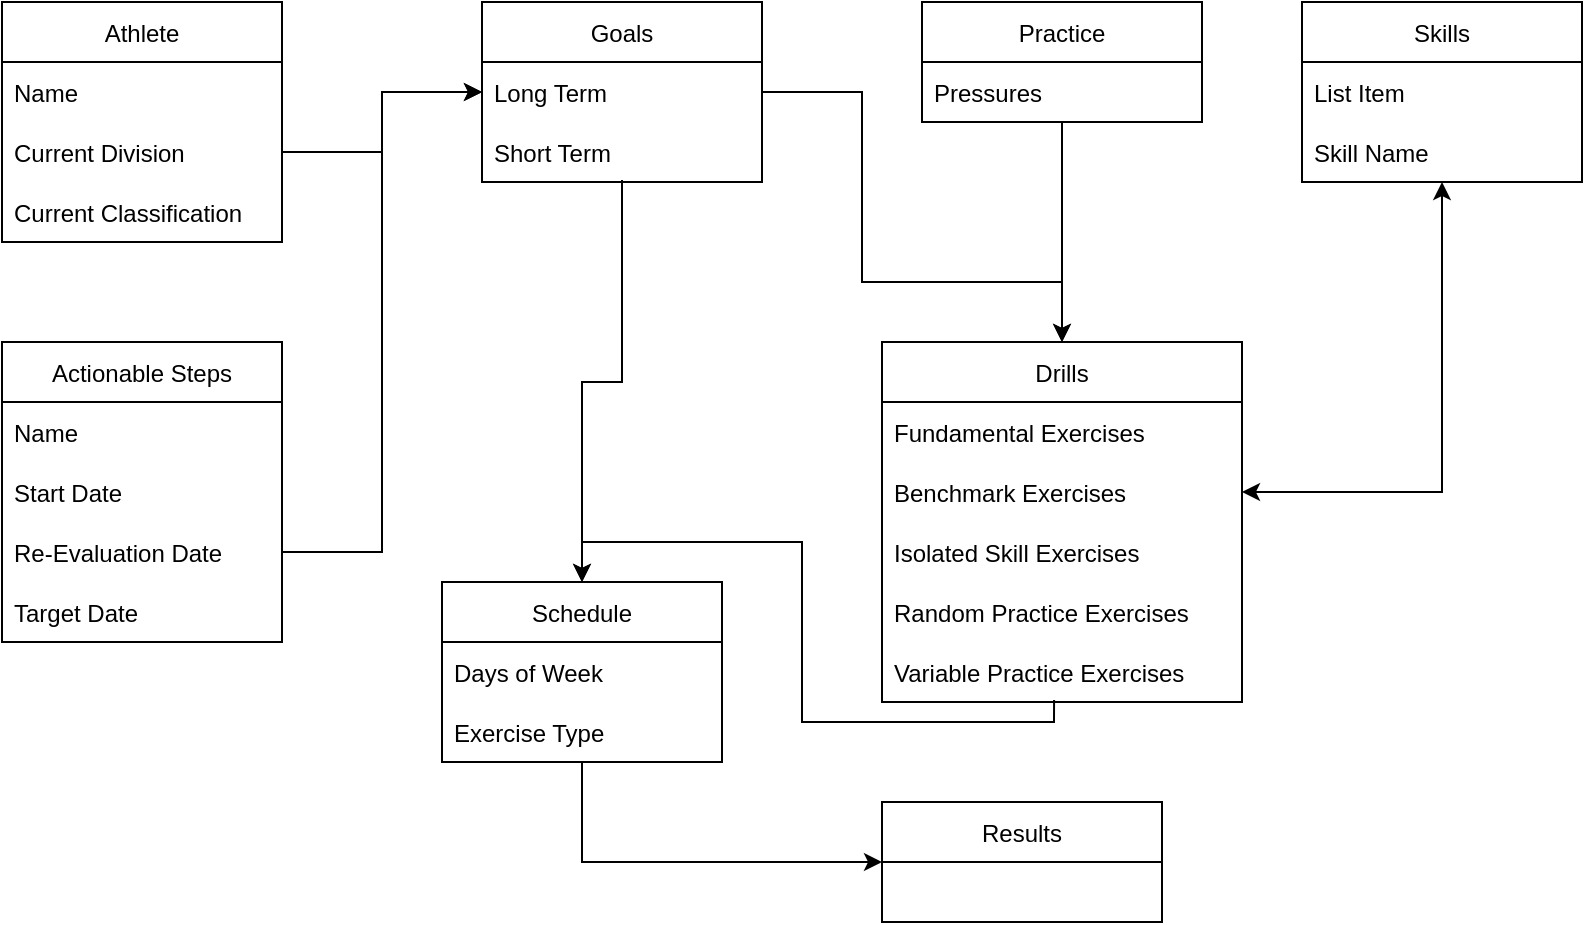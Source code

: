 <mxfile version="16.5.1" type="device"><diagram id="C5RBs43oDa-KdzZeNtuy" name="Page-1"><mxGraphModel dx="1422" dy="899" grid="1" gridSize="10" guides="1" tooltips="1" connect="1" arrows="1" fold="1" page="1" pageScale="1" pageWidth="1169" pageHeight="827" math="0" shadow="0"><root><mxCell id="WIyWlLk6GJQsqaUBKTNV-0"/><mxCell id="WIyWlLk6GJQsqaUBKTNV-1" parent="WIyWlLk6GJQsqaUBKTNV-0"/><mxCell id="AYAUsgQj3wZXq3I4UBav-0" value="Goals" style="swimlane;fontStyle=0;childLayout=stackLayout;horizontal=1;startSize=30;horizontalStack=0;resizeParent=1;resizeParentMax=0;resizeLast=0;collapsible=1;marginBottom=0;" parent="WIyWlLk6GJQsqaUBKTNV-1" vertex="1"><mxGeometry x="480" y="150" width="140" height="90" as="geometry"/></mxCell><mxCell id="AYAUsgQj3wZXq3I4UBav-1" value="Long Term" style="text;strokeColor=none;fillColor=none;align=left;verticalAlign=middle;spacingLeft=4;spacingRight=4;overflow=hidden;points=[[0,0.5],[1,0.5]];portConstraint=eastwest;rotatable=0;" parent="AYAUsgQj3wZXq3I4UBav-0" vertex="1"><mxGeometry y="30" width="140" height="30" as="geometry"/></mxCell><mxCell id="AYAUsgQj3wZXq3I4UBav-2" value="Short Term" style="text;strokeColor=none;fillColor=none;align=left;verticalAlign=middle;spacingLeft=4;spacingRight=4;overflow=hidden;points=[[0,0.5],[1,0.5]];portConstraint=eastwest;rotatable=0;" parent="AYAUsgQj3wZXq3I4UBav-0" vertex="1"><mxGeometry y="60" width="140" height="30" as="geometry"/></mxCell><mxCell id="AYAUsgQj3wZXq3I4UBav-4" value="Athlete" style="swimlane;fontStyle=0;childLayout=stackLayout;horizontal=1;startSize=30;horizontalStack=0;resizeParent=1;resizeParentMax=0;resizeLast=0;collapsible=1;marginBottom=0;" parent="WIyWlLk6GJQsqaUBKTNV-1" vertex="1"><mxGeometry x="240" y="150" width="140" height="120" as="geometry"/></mxCell><mxCell id="AYAUsgQj3wZXq3I4UBav-5" value="Name" style="text;strokeColor=none;fillColor=none;align=left;verticalAlign=middle;spacingLeft=4;spacingRight=4;overflow=hidden;points=[[0,0.5],[1,0.5]];portConstraint=eastwest;rotatable=0;" parent="AYAUsgQj3wZXq3I4UBav-4" vertex="1"><mxGeometry y="30" width="140" height="30" as="geometry"/></mxCell><mxCell id="AYAUsgQj3wZXq3I4UBav-7" value="Current Division" style="text;strokeColor=none;fillColor=none;align=left;verticalAlign=middle;spacingLeft=4;spacingRight=4;overflow=hidden;points=[[0,0.5],[1,0.5]];portConstraint=eastwest;rotatable=0;" parent="AYAUsgQj3wZXq3I4UBav-4" vertex="1"><mxGeometry y="60" width="140" height="30" as="geometry"/></mxCell><mxCell id="AYAUsgQj3wZXq3I4UBav-6" value="Current Classification" style="text;strokeColor=none;fillColor=none;align=left;verticalAlign=middle;spacingLeft=4;spacingRight=4;overflow=hidden;points=[[0,0.5],[1,0.5]];portConstraint=eastwest;rotatable=0;" parent="AYAUsgQj3wZXq3I4UBav-4" vertex="1"><mxGeometry y="90" width="140" height="30" as="geometry"/></mxCell><mxCell id="AYAUsgQj3wZXq3I4UBav-8" value="" style="endArrow=classic;html=1;rounded=0;entryX=0;entryY=0.5;entryDx=0;entryDy=0;exitX=1;exitY=0.5;exitDx=0;exitDy=0;edgeStyle=orthogonalEdgeStyle;" parent="WIyWlLk6GJQsqaUBKTNV-1" source="AYAUsgQj3wZXq3I4UBav-7" target="AYAUsgQj3wZXq3I4UBav-1" edge="1"><mxGeometry width="50" height="50" relative="1" as="geometry"><mxPoint x="410" y="240" as="sourcePoint"/><mxPoint x="590" y="310" as="targetPoint"/></mxGeometry></mxCell><mxCell id="AYAUsgQj3wZXq3I4UBav-9" value="Actionable Steps" style="swimlane;fontStyle=0;childLayout=stackLayout;horizontal=1;startSize=30;horizontalStack=0;resizeParent=1;resizeParentMax=0;resizeLast=0;collapsible=1;marginBottom=0;" parent="WIyWlLk6GJQsqaUBKTNV-1" vertex="1"><mxGeometry x="240" y="320" width="140" height="150" as="geometry"/></mxCell><mxCell id="AYAUsgQj3wZXq3I4UBav-44" value="Name" style="text;strokeColor=none;fillColor=none;align=left;verticalAlign=middle;spacingLeft=4;spacingRight=4;overflow=hidden;points=[[0,0.5],[1,0.5]];portConstraint=eastwest;rotatable=0;" parent="AYAUsgQj3wZXq3I4UBav-9" vertex="1"><mxGeometry y="30" width="140" height="30" as="geometry"/></mxCell><mxCell id="AYAUsgQj3wZXq3I4UBav-43" value="Start Date" style="text;strokeColor=none;fillColor=none;align=left;verticalAlign=middle;spacingLeft=4;spacingRight=4;overflow=hidden;points=[[0,0.5],[1,0.5]];portConstraint=eastwest;rotatable=0;" parent="AYAUsgQj3wZXq3I4UBav-9" vertex="1"><mxGeometry y="60" width="140" height="30" as="geometry"/></mxCell><mxCell id="AYAUsgQj3wZXq3I4UBav-11" value="Re-Evaluation Date" style="text;strokeColor=none;fillColor=none;align=left;verticalAlign=middle;spacingLeft=4;spacingRight=4;overflow=hidden;points=[[0,0.5],[1,0.5]];portConstraint=eastwest;rotatable=0;" parent="AYAUsgQj3wZXq3I4UBav-9" vertex="1"><mxGeometry y="90" width="140" height="30" as="geometry"/></mxCell><mxCell id="AYAUsgQj3wZXq3I4UBav-12" value="Target Date" style="text;strokeColor=none;fillColor=none;align=left;verticalAlign=middle;spacingLeft=4;spacingRight=4;overflow=hidden;points=[[0,0.5],[1,0.5]];portConstraint=eastwest;rotatable=0;" parent="AYAUsgQj3wZXq3I4UBav-9" vertex="1"><mxGeometry y="120" width="140" height="30" as="geometry"/></mxCell><mxCell id="AYAUsgQj3wZXq3I4UBav-13" value="" style="endArrow=classic;html=1;rounded=0;exitX=1;exitY=0.5;exitDx=0;exitDy=0;entryX=0;entryY=0.5;entryDx=0;entryDy=0;edgeStyle=orthogonalEdgeStyle;" parent="WIyWlLk6GJQsqaUBKTNV-1" source="AYAUsgQj3wZXq3I4UBav-11" target="AYAUsgQj3wZXq3I4UBav-1" edge="1"><mxGeometry width="50" height="50" relative="1" as="geometry"><mxPoint x="540" y="360" as="sourcePoint"/><mxPoint x="590" y="310" as="targetPoint"/></mxGeometry></mxCell><mxCell id="AYAUsgQj3wZXq3I4UBav-26" value="" style="edgeStyle=orthogonalEdgeStyle;rounded=0;orthogonalLoop=1;jettySize=auto;html=1;entryX=0.5;entryY=0;entryDx=0;entryDy=0;" parent="WIyWlLk6GJQsqaUBKTNV-1" source="AYAUsgQj3wZXq3I4UBav-14" target="AYAUsgQj3wZXq3I4UBav-18" edge="1"><mxGeometry relative="1" as="geometry"/></mxCell><mxCell id="AYAUsgQj3wZXq3I4UBav-14" value="Practice" style="swimlane;fontStyle=0;childLayout=stackLayout;horizontal=1;startSize=30;horizontalStack=0;resizeParent=1;resizeParentMax=0;resizeLast=0;collapsible=1;marginBottom=0;" parent="WIyWlLk6GJQsqaUBKTNV-1" vertex="1"><mxGeometry x="700" y="150" width="140" height="60" as="geometry"/></mxCell><mxCell id="AYAUsgQj3wZXq3I4UBav-15" value="Pressures" style="text;strokeColor=none;fillColor=none;align=left;verticalAlign=middle;spacingLeft=4;spacingRight=4;overflow=hidden;points=[[0,0.5],[1,0.5]];portConstraint=eastwest;rotatable=0;" parent="AYAUsgQj3wZXq3I4UBav-14" vertex="1"><mxGeometry y="30" width="140" height="30" as="geometry"/></mxCell><mxCell id="AYAUsgQj3wZXq3I4UBav-18" value="Drills" style="swimlane;fontStyle=0;childLayout=stackLayout;horizontal=1;startSize=30;horizontalStack=0;resizeParent=1;resizeParentMax=0;resizeLast=0;collapsible=1;marginBottom=0;" parent="WIyWlLk6GJQsqaUBKTNV-1" vertex="1"><mxGeometry x="680" y="320" width="180" height="180" as="geometry"/></mxCell><mxCell id="AYAUsgQj3wZXq3I4UBav-19" value="Fundamental Exercises" style="text;strokeColor=none;fillColor=none;align=left;verticalAlign=middle;spacingLeft=4;spacingRight=4;overflow=hidden;points=[[0,0.5],[1,0.5]];portConstraint=eastwest;rotatable=0;" parent="AYAUsgQj3wZXq3I4UBav-18" vertex="1"><mxGeometry y="30" width="180" height="30" as="geometry"/></mxCell><mxCell id="AYAUsgQj3wZXq3I4UBav-20" value="Benchmark Exercises" style="text;strokeColor=none;fillColor=none;align=left;verticalAlign=middle;spacingLeft=4;spacingRight=4;overflow=hidden;points=[[0,0.5],[1,0.5]];portConstraint=eastwest;rotatable=0;" parent="AYAUsgQj3wZXq3I4UBav-18" vertex="1"><mxGeometry y="60" width="180" height="30" as="geometry"/></mxCell><mxCell id="AYAUsgQj3wZXq3I4UBav-22" value="Isolated Skill Exercises" style="text;strokeColor=none;fillColor=none;align=left;verticalAlign=middle;spacingLeft=4;spacingRight=4;overflow=hidden;points=[[0,0.5],[1,0.5]];portConstraint=eastwest;rotatable=0;" parent="AYAUsgQj3wZXq3I4UBav-18" vertex="1"><mxGeometry y="90" width="180" height="30" as="geometry"/></mxCell><mxCell id="AYAUsgQj3wZXq3I4UBav-23" value="Random Practice Exercises" style="text;strokeColor=none;fillColor=none;align=left;verticalAlign=middle;spacingLeft=4;spacingRight=4;overflow=hidden;points=[[0,0.5],[1,0.5]];portConstraint=eastwest;rotatable=0;" parent="AYAUsgQj3wZXq3I4UBav-18" vertex="1"><mxGeometry y="120" width="180" height="30" as="geometry"/></mxCell><mxCell id="AYAUsgQj3wZXq3I4UBav-21" value="Variable Practice Exercises" style="text;strokeColor=none;fillColor=none;align=left;verticalAlign=middle;spacingLeft=4;spacingRight=4;overflow=hidden;points=[[0,0.5],[1,0.5]];portConstraint=eastwest;rotatable=0;" parent="AYAUsgQj3wZXq3I4UBav-18" vertex="1"><mxGeometry y="150" width="180" height="30" as="geometry"/></mxCell><mxCell id="AYAUsgQj3wZXq3I4UBav-25" value="" style="edgeStyle=orthogonalEdgeStyle;rounded=0;orthogonalLoop=1;jettySize=auto;html=1;entryX=0.5;entryY=0;entryDx=0;entryDy=0;" parent="WIyWlLk6GJQsqaUBKTNV-1" source="AYAUsgQj3wZXq3I4UBav-1" target="AYAUsgQj3wZXq3I4UBav-18" edge="1"><mxGeometry relative="1" as="geometry"><mxPoint x="640" y="340" as="targetPoint"/><Array as="points"><mxPoint x="670" y="195"/><mxPoint x="670" y="290"/><mxPoint x="770" y="290"/></Array></mxGeometry></mxCell><mxCell id="AYAUsgQj3wZXq3I4UBav-27" value="Skills" style="swimlane;fontStyle=0;childLayout=stackLayout;horizontal=1;startSize=30;horizontalStack=0;resizeParent=1;resizeParentMax=0;resizeLast=0;collapsible=1;marginBottom=0;" parent="WIyWlLk6GJQsqaUBKTNV-1" vertex="1"><mxGeometry x="890" y="150" width="140" height="90" as="geometry"/></mxCell><mxCell id="AYAUsgQj3wZXq3I4UBav-34" value="List Item" style="text;strokeColor=none;fillColor=none;align=left;verticalAlign=middle;spacingLeft=4;spacingRight=4;overflow=hidden;points=[[0,0.5],[1,0.5]];portConstraint=eastwest;rotatable=0;" parent="AYAUsgQj3wZXq3I4UBav-27" vertex="1"><mxGeometry y="30" width="140" height="30" as="geometry"/></mxCell><mxCell id="AYAUsgQj3wZXq3I4UBav-33" value="Skill Name" style="text;strokeColor=none;fillColor=none;align=left;verticalAlign=middle;spacingLeft=4;spacingRight=4;overflow=hidden;points=[[0,0.5],[1,0.5]];portConstraint=eastwest;rotatable=0;" parent="AYAUsgQj3wZXq3I4UBav-27" vertex="1"><mxGeometry y="60" width="140" height="30" as="geometry"/></mxCell><mxCell id="AYAUsgQj3wZXq3I4UBav-32" value="" style="endArrow=classic;startArrow=classic;html=1;rounded=0;entryX=0.5;entryY=1;entryDx=0;entryDy=0;exitX=1;exitY=0.5;exitDx=0;exitDy=0;edgeStyle=orthogonalEdgeStyle;" parent="WIyWlLk6GJQsqaUBKTNV-1" source="AYAUsgQj3wZXq3I4UBav-20" target="AYAUsgQj3wZXq3I4UBav-27" edge="1"><mxGeometry width="50" height="50" relative="1" as="geometry"><mxPoint x="540" y="360" as="sourcePoint"/><mxPoint x="590" y="310" as="targetPoint"/></mxGeometry></mxCell><mxCell id="AYAUsgQj3wZXq3I4UBav-35" value="Schedule" style="swimlane;fontStyle=0;childLayout=stackLayout;horizontal=1;startSize=30;horizontalStack=0;resizeParent=1;resizeParentMax=0;resizeLast=0;collapsible=1;marginBottom=0;" parent="WIyWlLk6GJQsqaUBKTNV-1" vertex="1"><mxGeometry x="460" y="440" width="140" height="90" as="geometry"/></mxCell><mxCell id="AYAUsgQj3wZXq3I4UBav-51" value="Days of Week" style="text;strokeColor=none;fillColor=none;align=left;verticalAlign=middle;spacingLeft=4;spacingRight=4;overflow=hidden;points=[[0,0.5],[1,0.5]];portConstraint=eastwest;rotatable=0;" parent="AYAUsgQj3wZXq3I4UBav-35" vertex="1"><mxGeometry y="30" width="140" height="30" as="geometry"/></mxCell><mxCell id="AYAUsgQj3wZXq3I4UBav-52" value="Exercise Type" style="text;strokeColor=none;fillColor=none;align=left;verticalAlign=middle;spacingLeft=4;spacingRight=4;overflow=hidden;points=[[0,0.5],[1,0.5]];portConstraint=eastwest;rotatable=0;" parent="AYAUsgQj3wZXq3I4UBav-35" vertex="1"><mxGeometry y="60" width="140" height="30" as="geometry"/></mxCell><mxCell id="AYAUsgQj3wZXq3I4UBav-41" value="" style="endArrow=classic;html=1;rounded=0;exitX=0.5;exitY=0.967;exitDx=0;exitDy=0;exitPerimeter=0;entryX=0.5;entryY=0;entryDx=0;entryDy=0;edgeStyle=orthogonalEdgeStyle;" parent="WIyWlLk6GJQsqaUBKTNV-1" source="AYAUsgQj3wZXq3I4UBav-2" target="AYAUsgQj3wZXq3I4UBav-35" edge="1"><mxGeometry width="50" height="50" relative="1" as="geometry"><mxPoint x="540" y="360" as="sourcePoint"/><mxPoint x="590" y="310" as="targetPoint"/></mxGeometry></mxCell><mxCell id="AYAUsgQj3wZXq3I4UBav-42" value="" style="endArrow=classic;html=1;rounded=0;exitX=0.478;exitY=0.967;exitDx=0;exitDy=0;exitPerimeter=0;edgeStyle=orthogonalEdgeStyle;entryX=0.5;entryY=0;entryDx=0;entryDy=0;" parent="WIyWlLk6GJQsqaUBKTNV-1" source="AYAUsgQj3wZXq3I4UBav-21" target="AYAUsgQj3wZXq3I4UBav-35" edge="1"><mxGeometry width="50" height="50" relative="1" as="geometry"><mxPoint x="540" y="360" as="sourcePoint"/><mxPoint x="510" y="640" as="targetPoint"/><Array as="points"><mxPoint x="766" y="510"/><mxPoint x="640" y="510"/><mxPoint x="640" y="420"/><mxPoint x="530" y="420"/></Array></mxGeometry></mxCell><mxCell id="AYAUsgQj3wZXq3I4UBav-45" value="Results" style="swimlane;fontStyle=0;childLayout=stackLayout;horizontal=1;startSize=30;horizontalStack=0;resizeParent=1;resizeParentMax=0;resizeLast=0;collapsible=1;marginBottom=0;" parent="WIyWlLk6GJQsqaUBKTNV-1" vertex="1"><mxGeometry x="680" y="550" width="140" height="60" as="geometry"/></mxCell><mxCell id="AYAUsgQj3wZXq3I4UBav-49" value="" style="endArrow=classic;html=1;rounded=0;entryX=0;entryY=0.5;entryDx=0;entryDy=0;exitX=0.5;exitY=1;exitDx=0;exitDy=0;edgeStyle=orthogonalEdgeStyle;" parent="WIyWlLk6GJQsqaUBKTNV-1" source="AYAUsgQj3wZXq3I4UBav-35" target="AYAUsgQj3wZXq3I4UBav-45" edge="1"><mxGeometry width="50" height="50" relative="1" as="geometry"><mxPoint x="520" y="610" as="sourcePoint"/><mxPoint x="590" y="410" as="targetPoint"/></mxGeometry></mxCell></root></mxGraphModel></diagram></mxfile>